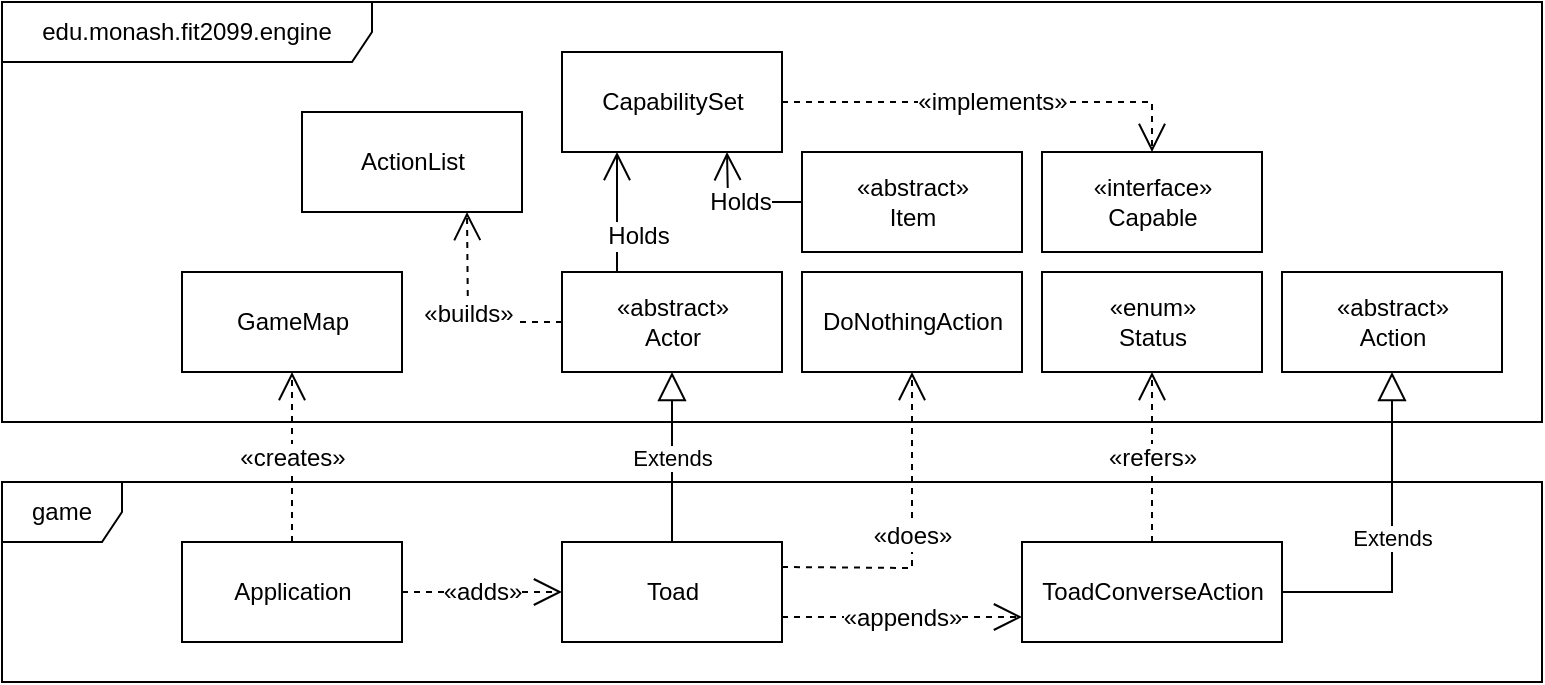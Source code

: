 <mxfile>
    <diagram id="AaDb1mEusUxx8UnWyXaG" name="Page-1">
        <mxGraphModel dx="1082" dy="935" grid="1" gridSize="10" guides="1" tooltips="1" connect="1" arrows="1" fold="1" page="1" pageScale="1" pageWidth="1169" pageHeight="827" math="0" shadow="0">
            <root>
                <mxCell id="0"/>
                <mxCell id="1" parent="0"/>
                <mxCell id="14" value="Extends" style="endArrow=block;endSize=12;html=1;endFill=0;entryX=0.5;entryY=1;entryDx=0;entryDy=0;exitX=0.5;exitY=0;exitDx=0;exitDy=0;" parent="1" source="4" target="7" edge="1">
                    <mxGeometry width="160" relative="1" as="geometry">
                        <mxPoint x="260" y="580" as="sourcePoint"/>
                        <mxPoint x="420" y="580" as="targetPoint"/>
                    </mxGeometry>
                </mxCell>
                <mxCell id="20" value="&lt;span style=&quot;font-size: 12px&quot;&gt;«does»&lt;/span&gt;" style="endArrow=open;endSize=12;html=1;endFill=0;exitX=1;exitY=0.25;exitDx=0;exitDy=0;dashed=1;entryX=0.5;entryY=1;entryDx=0;entryDy=0;rounded=0;" edge="1" parent="1" source="4" target="15">
                    <mxGeometry width="160" relative="1" as="geometry">
                        <mxPoint x="380" y="505" as="sourcePoint"/>
                        <mxPoint x="440" y="510.217" as="targetPoint"/>
                        <Array as="points">
                            <mxPoint x="635" y="443"/>
                        </Array>
                    </mxGeometry>
                </mxCell>
                <mxCell id="24" value="Extends" style="endArrow=block;endSize=12;html=1;endFill=0;entryX=0.5;entryY=1;entryDx=0;entryDy=0;exitX=1;exitY=0.5;exitDx=0;exitDy=0;rounded=0;" edge="1" parent="1" source="5" target="8">
                    <mxGeometry width="160" relative="1" as="geometry">
                        <mxPoint x="540" y="570" as="sourcePoint"/>
                        <mxPoint x="650" y="360" as="targetPoint"/>
                        <Array as="points">
                            <mxPoint x="875" y="455"/>
                        </Array>
                    </mxGeometry>
                </mxCell>
                <mxCell id="28" value="&lt;span style=&quot;font-size: 12px&quot;&gt;«creates»&lt;/span&gt;" style="endArrow=open;endSize=12;html=1;endFill=0;dashed=1;entryX=0.5;entryY=1;entryDx=0;entryDy=0;exitX=0.5;exitY=0;exitDx=0;exitDy=0;" edge="1" parent="1" source="16" target="17">
                    <mxGeometry width="160" relative="1" as="geometry">
                        <mxPoint x="380" y="505" as="sourcePoint"/>
                        <mxPoint x="540" y="505" as="targetPoint"/>
                    </mxGeometry>
                </mxCell>
                <mxCell id="31" value="&lt;span style=&quot;font-size: 12px&quot;&gt;«refers»&lt;/span&gt;" style="endArrow=open;endSize=12;html=1;endFill=0;dashed=1;entryX=0.5;entryY=1;entryDx=0;entryDy=0;" edge="1" parent="1" source="5" target="29">
                    <mxGeometry width="160" relative="1" as="geometry">
                        <mxPoint x="602.5" y="510" as="sourcePoint"/>
                        <mxPoint x="775" y="350" as="targetPoint"/>
                    </mxGeometry>
                </mxCell>
                <mxCell id="36" value="" style="group" vertex="1" connectable="0" parent="1">
                    <mxGeometry x="210" y="390" width="740" height="110" as="geometry"/>
                </mxCell>
                <mxCell id="2" value="game" style="shape=umlFrame;whiteSpace=wrap;html=1;" parent="36" vertex="1">
                    <mxGeometry x="-30" y="10" width="770" height="100" as="geometry"/>
                </mxCell>
                <mxCell id="4" value="Toad" style="html=1;" parent="36" vertex="1">
                    <mxGeometry x="250" y="40" width="110" height="50" as="geometry"/>
                </mxCell>
                <mxCell id="5" value="ToadConverseAction" style="html=1;" parent="36" vertex="1">
                    <mxGeometry x="480" y="40" width="130" height="50" as="geometry"/>
                </mxCell>
                <mxCell id="16" value="Application" style="html=1;" vertex="1" parent="36">
                    <mxGeometry x="60" y="40" width="110" height="50" as="geometry"/>
                </mxCell>
                <mxCell id="19" value="&lt;span style=&quot;font-size: 12px&quot;&gt;«adds»&lt;/span&gt;" style="endArrow=open;endSize=12;html=1;endFill=0;exitX=1;exitY=0.5;exitDx=0;exitDy=0;dashed=1;" edge="1" parent="36" source="16" target="4">
                    <mxGeometry width="160" relative="1" as="geometry">
                        <mxPoint x="865" y="90" as="sourcePoint"/>
                        <mxPoint x="775" y="-60" as="targetPoint"/>
                    </mxGeometry>
                </mxCell>
                <mxCell id="34" value="&lt;span style=&quot;font-size: 12px&quot;&gt;«appends»&lt;/span&gt;" style="endArrow=open;endSize=12;html=1;endFill=0;exitX=1;exitY=0.75;exitDx=0;exitDy=0;dashed=1;entryX=0;entryY=0.75;entryDx=0;entryDy=0;" edge="1" parent="36" source="4" target="5">
                    <mxGeometry width="160" relative="1" as="geometry">
                        <mxPoint x="392.5" y="120" as="sourcePoint"/>
                        <mxPoint x="555" y="-60" as="targetPoint"/>
                    </mxGeometry>
                </mxCell>
                <mxCell id="37" value="" style="group" vertex="1" connectable="0" parent="1">
                    <mxGeometry x="210" y="160" width="740" height="210" as="geometry"/>
                </mxCell>
                <mxCell id="3" value="edu.monash.fit2099.engine" style="shape=umlFrame;whiteSpace=wrap;html=1;width=185;height=30;" parent="37" vertex="1">
                    <mxGeometry x="-30" width="770" height="210" as="geometry"/>
                </mxCell>
                <mxCell id="7" value="&lt;span&gt;«abstract»&lt;/span&gt;&lt;br&gt;Actor" style="html=1;" parent="37" vertex="1">
                    <mxGeometry x="250" y="135" width="110" height="50" as="geometry"/>
                </mxCell>
                <mxCell id="8" value="«abstract»&lt;br&gt;Action" style="html=1;" parent="37" vertex="1">
                    <mxGeometry x="610" y="135" width="110" height="50" as="geometry"/>
                </mxCell>
                <mxCell id="10" value="«abstract»&lt;br&gt;Item" style="html=1;" parent="37" vertex="1">
                    <mxGeometry x="370" y="75" width="110" height="50" as="geometry"/>
                </mxCell>
                <mxCell id="11" value="CapabilitySet" style="html=1;" parent="37" vertex="1">
                    <mxGeometry x="250" y="25" width="110" height="50" as="geometry"/>
                </mxCell>
                <mxCell id="15" value="DoNothingAction" style="html=1;" parent="37" vertex="1">
                    <mxGeometry x="370" y="135" width="110" height="50" as="geometry"/>
                </mxCell>
                <mxCell id="17" value="GameMap" style="html=1;" vertex="1" parent="37">
                    <mxGeometry x="60" y="135" width="110" height="50" as="geometry"/>
                </mxCell>
                <mxCell id="21" value="&lt;span&gt;«interface»&lt;/span&gt;&lt;br&gt;Capable" style="html=1;" vertex="1" parent="37">
                    <mxGeometry x="490" y="75" width="110" height="50" as="geometry"/>
                </mxCell>
                <mxCell id="22" value="&lt;span style=&quot;font-size: 12px&quot;&gt;«implements»&lt;/span&gt;" style="endArrow=open;endSize=12;html=1;endFill=0;dashed=1;entryX=0.5;entryY=0;entryDx=0;entryDy=0;exitX=1;exitY=0.5;exitDx=0;exitDy=0;rounded=0;" edge="1" parent="37" source="11" target="21">
                    <mxGeometry width="160" relative="1" as="geometry">
                        <mxPoint x="350" y="345" as="sourcePoint"/>
                        <mxPoint x="655" y="175" as="targetPoint"/>
                        <Array as="points">
                            <mxPoint x="545" y="50"/>
                        </Array>
                    </mxGeometry>
                </mxCell>
                <mxCell id="26" value="&lt;span style=&quot;font-size: 12px&quot;&gt;Holds&lt;br&gt;&lt;/span&gt;" style="endArrow=open;endSize=12;html=1;endFill=0;entryX=0.25;entryY=1;entryDx=0;entryDy=0;exitX=0.25;exitY=0;exitDx=0;exitDy=0;" edge="1" parent="37" source="7" target="11">
                    <mxGeometry x="-0.386" y="-10" width="160" relative="1" as="geometry">
                        <mxPoint x="115" y="305" as="sourcePoint"/>
                        <mxPoint x="115" y="165" as="targetPoint"/>
                        <mxPoint as="offset"/>
                    </mxGeometry>
                </mxCell>
                <mxCell id="27" value="&lt;span style=&quot;font-size: 12px&quot;&gt;Holds&lt;br&gt;&lt;/span&gt;" style="endArrow=open;endSize=12;html=1;endFill=0;entryX=0.75;entryY=1;entryDx=0;entryDy=0;rounded=0;exitX=0;exitY=0.5;exitDx=0;exitDy=0;startSize=6;" edge="1" parent="37" source="10" target="11">
                    <mxGeometry width="160" relative="1" as="geometry">
                        <mxPoint x="357.5" y="125" as="sourcePoint"/>
                        <mxPoint x="295" y="35" as="targetPoint"/>
                        <Array as="points">
                            <mxPoint x="333" y="100"/>
                        </Array>
                    </mxGeometry>
                </mxCell>
                <mxCell id="29" value="«enum»&lt;br&gt;Status" style="html=1;" vertex="1" parent="37">
                    <mxGeometry x="490" y="135" width="110" height="50" as="geometry"/>
                </mxCell>
                <mxCell id="32" value="ActionList" style="html=1;" vertex="1" parent="37">
                    <mxGeometry x="120" y="55" width="110" height="50" as="geometry"/>
                </mxCell>
                <mxCell id="33" value="&lt;span style=&quot;font-size: 12px&quot;&gt;«builds»&lt;/span&gt;" style="endArrow=open;endSize=12;html=1;endFill=0;exitX=0;exitY=0.5;exitDx=0;exitDy=0;dashed=1;entryX=0.75;entryY=1;entryDx=0;entryDy=0;rounded=0;" edge="1" parent="37" source="7" target="32">
                    <mxGeometry width="160" relative="1" as="geometry">
                        <mxPoint x="337.5" y="335" as="sourcePoint"/>
                        <mxPoint x="115" y="75" as="targetPoint"/>
                        <Array as="points">
                            <mxPoint x="203" y="160"/>
                        </Array>
                    </mxGeometry>
                </mxCell>
            </root>
        </mxGraphModel>
    </diagram>
</mxfile>